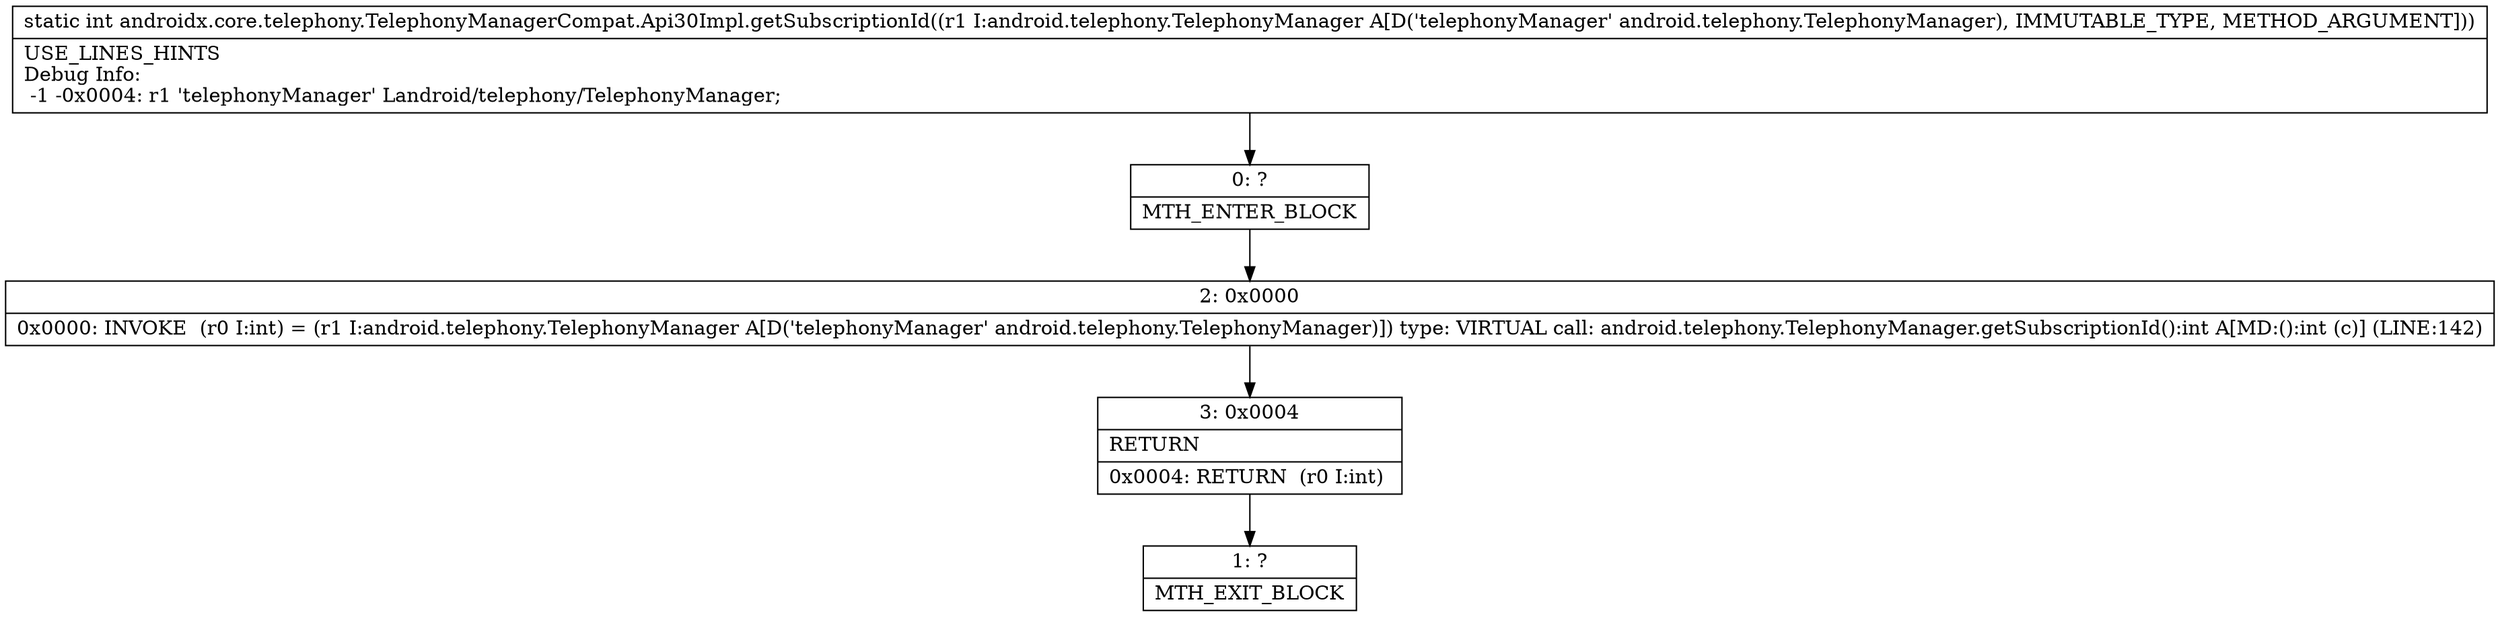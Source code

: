 digraph "CFG forandroidx.core.telephony.TelephonyManagerCompat.Api30Impl.getSubscriptionId(Landroid\/telephony\/TelephonyManager;)I" {
Node_0 [shape=record,label="{0\:\ ?|MTH_ENTER_BLOCK\l}"];
Node_2 [shape=record,label="{2\:\ 0x0000|0x0000: INVOKE  (r0 I:int) = (r1 I:android.telephony.TelephonyManager A[D('telephonyManager' android.telephony.TelephonyManager)]) type: VIRTUAL call: android.telephony.TelephonyManager.getSubscriptionId():int A[MD:():int (c)] (LINE:142)\l}"];
Node_3 [shape=record,label="{3\:\ 0x0004|RETURN\l|0x0004: RETURN  (r0 I:int) \l}"];
Node_1 [shape=record,label="{1\:\ ?|MTH_EXIT_BLOCK\l}"];
MethodNode[shape=record,label="{static int androidx.core.telephony.TelephonyManagerCompat.Api30Impl.getSubscriptionId((r1 I:android.telephony.TelephonyManager A[D('telephonyManager' android.telephony.TelephonyManager), IMMUTABLE_TYPE, METHOD_ARGUMENT]))  | USE_LINES_HINTS\lDebug Info:\l  \-1 \-0x0004: r1 'telephonyManager' Landroid\/telephony\/TelephonyManager;\l}"];
MethodNode -> Node_0;Node_0 -> Node_2;
Node_2 -> Node_3;
Node_3 -> Node_1;
}

